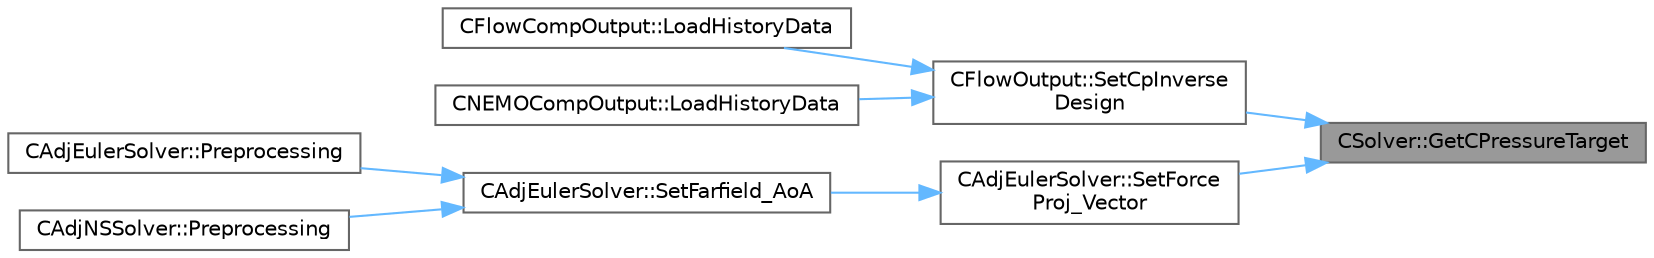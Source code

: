 digraph "CSolver::GetCPressureTarget"
{
 // LATEX_PDF_SIZE
  bgcolor="transparent";
  edge [fontname=Helvetica,fontsize=10,labelfontname=Helvetica,labelfontsize=10];
  node [fontname=Helvetica,fontsize=10,shape=box,height=0.2,width=0.4];
  rankdir="RL";
  Node1 [id="Node000001",label="CSolver::GetCPressureTarget",height=0.2,width=0.4,color="gray40", fillcolor="grey60", style="filled", fontcolor="black",tooltip="A virtual member."];
  Node1 -> Node2 [id="edge1_Node000001_Node000002",dir="back",color="steelblue1",style="solid",tooltip=" "];
  Node2 [id="Node000002",label="CFlowOutput::SetCpInverse\lDesign",height=0.2,width=0.4,color="grey40", fillcolor="white", style="filled",URL="$classCFlowOutput.html#adffbcc2eda3edac643440bdf7e96415d",tooltip="Set CP inverse design output field values (and also into the solver)."];
  Node2 -> Node3 [id="edge2_Node000002_Node000003",dir="back",color="steelblue1",style="solid",tooltip=" "];
  Node3 [id="Node000003",label="CFlowCompOutput::LoadHistoryData",height=0.2,width=0.4,color="grey40", fillcolor="white", style="filled",URL="$classCFlowCompOutput.html#a393cb19a691990ee6e88f844eccc79ed",tooltip="Load the history output field values."];
  Node2 -> Node4 [id="edge3_Node000002_Node000004",dir="back",color="steelblue1",style="solid",tooltip=" "];
  Node4 [id="Node000004",label="CNEMOCompOutput::LoadHistoryData",height=0.2,width=0.4,color="grey40", fillcolor="white", style="filled",URL="$classCNEMOCompOutput.html#a7a9f1a32fe55e6a967a27eb38408ec99",tooltip="Load the history output field values."];
  Node1 -> Node5 [id="edge4_Node000001_Node000005",dir="back",color="steelblue1",style="solid",tooltip=" "];
  Node5 [id="Node000005",label="CAdjEulerSolver::SetForce\lProj_Vector",height=0.2,width=0.4,color="grey40", fillcolor="white", style="filled",URL="$classCAdjEulerSolver.html#ac2e134ff46b436a33eba9141c89e7e77",tooltip="Created the force projection vector for adjoint boundary conditions."];
  Node5 -> Node6 [id="edge5_Node000005_Node000006",dir="back",color="steelblue1",style="solid",tooltip=" "];
  Node6 [id="Node000006",label="CAdjEulerSolver::SetFarfield_AoA",height=0.2,width=0.4,color="grey40", fillcolor="white", style="filled",URL="$classCAdjEulerSolver.html#a5265a44e6c43dee677c9f26333148432",tooltip="Update the AoA and freestream velocity at the farfield."];
  Node6 -> Node7 [id="edge6_Node000006_Node000007",dir="back",color="steelblue1",style="solid",tooltip=" "];
  Node7 [id="Node000007",label="CAdjEulerSolver::Preprocessing",height=0.2,width=0.4,color="grey40", fillcolor="white", style="filled",URL="$classCAdjEulerSolver.html#a64baf8c7af6006bdc4ad0919f7c2507a",tooltip="Initialize the residual vectors."];
  Node6 -> Node8 [id="edge7_Node000006_Node000008",dir="back",color="steelblue1",style="solid",tooltip=" "];
  Node8 [id="Node000008",label="CAdjNSSolver::Preprocessing",height=0.2,width=0.4,color="grey40", fillcolor="white", style="filled",URL="$classCAdjNSSolver.html#a0669f6fb8ef7cd7800d151d4aff7d3f6",tooltip="Restart residual and compute gradients."];
}
